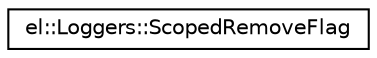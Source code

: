 digraph "Graphical Class Hierarchy"
{
  edge [fontname="Helvetica",fontsize="10",labelfontname="Helvetica",labelfontsize="10"];
  node [fontname="Helvetica",fontsize="10",shape=record];
  rankdir="LR";
  Node1 [label="el::Loggers::ScopedRemoveFlag",height=0.2,width=0.4,color="black", fillcolor="white", style="filled",URL="$d1/d51/a00079.html",tooltip="Removes flag and add it when scope goes out. "];
}
